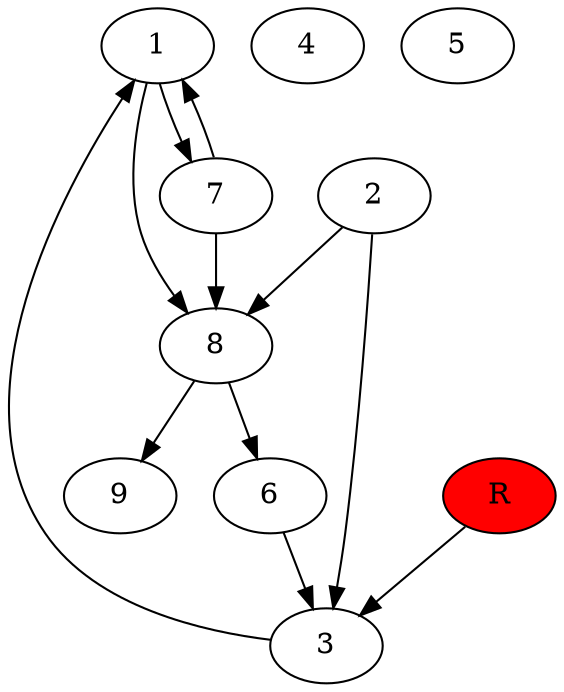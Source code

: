 digraph prb23368 {
	1
	2
	3
	4
	5
	6
	7
	8
	R [fillcolor="#ff0000" style=filled]
	1 -> 7
	1 -> 8
	2 -> 3
	2 -> 8
	3 -> 1
	6 -> 3
	7 -> 1
	7 -> 8
	8 -> 6
	8 -> 9
	R -> 3
}

